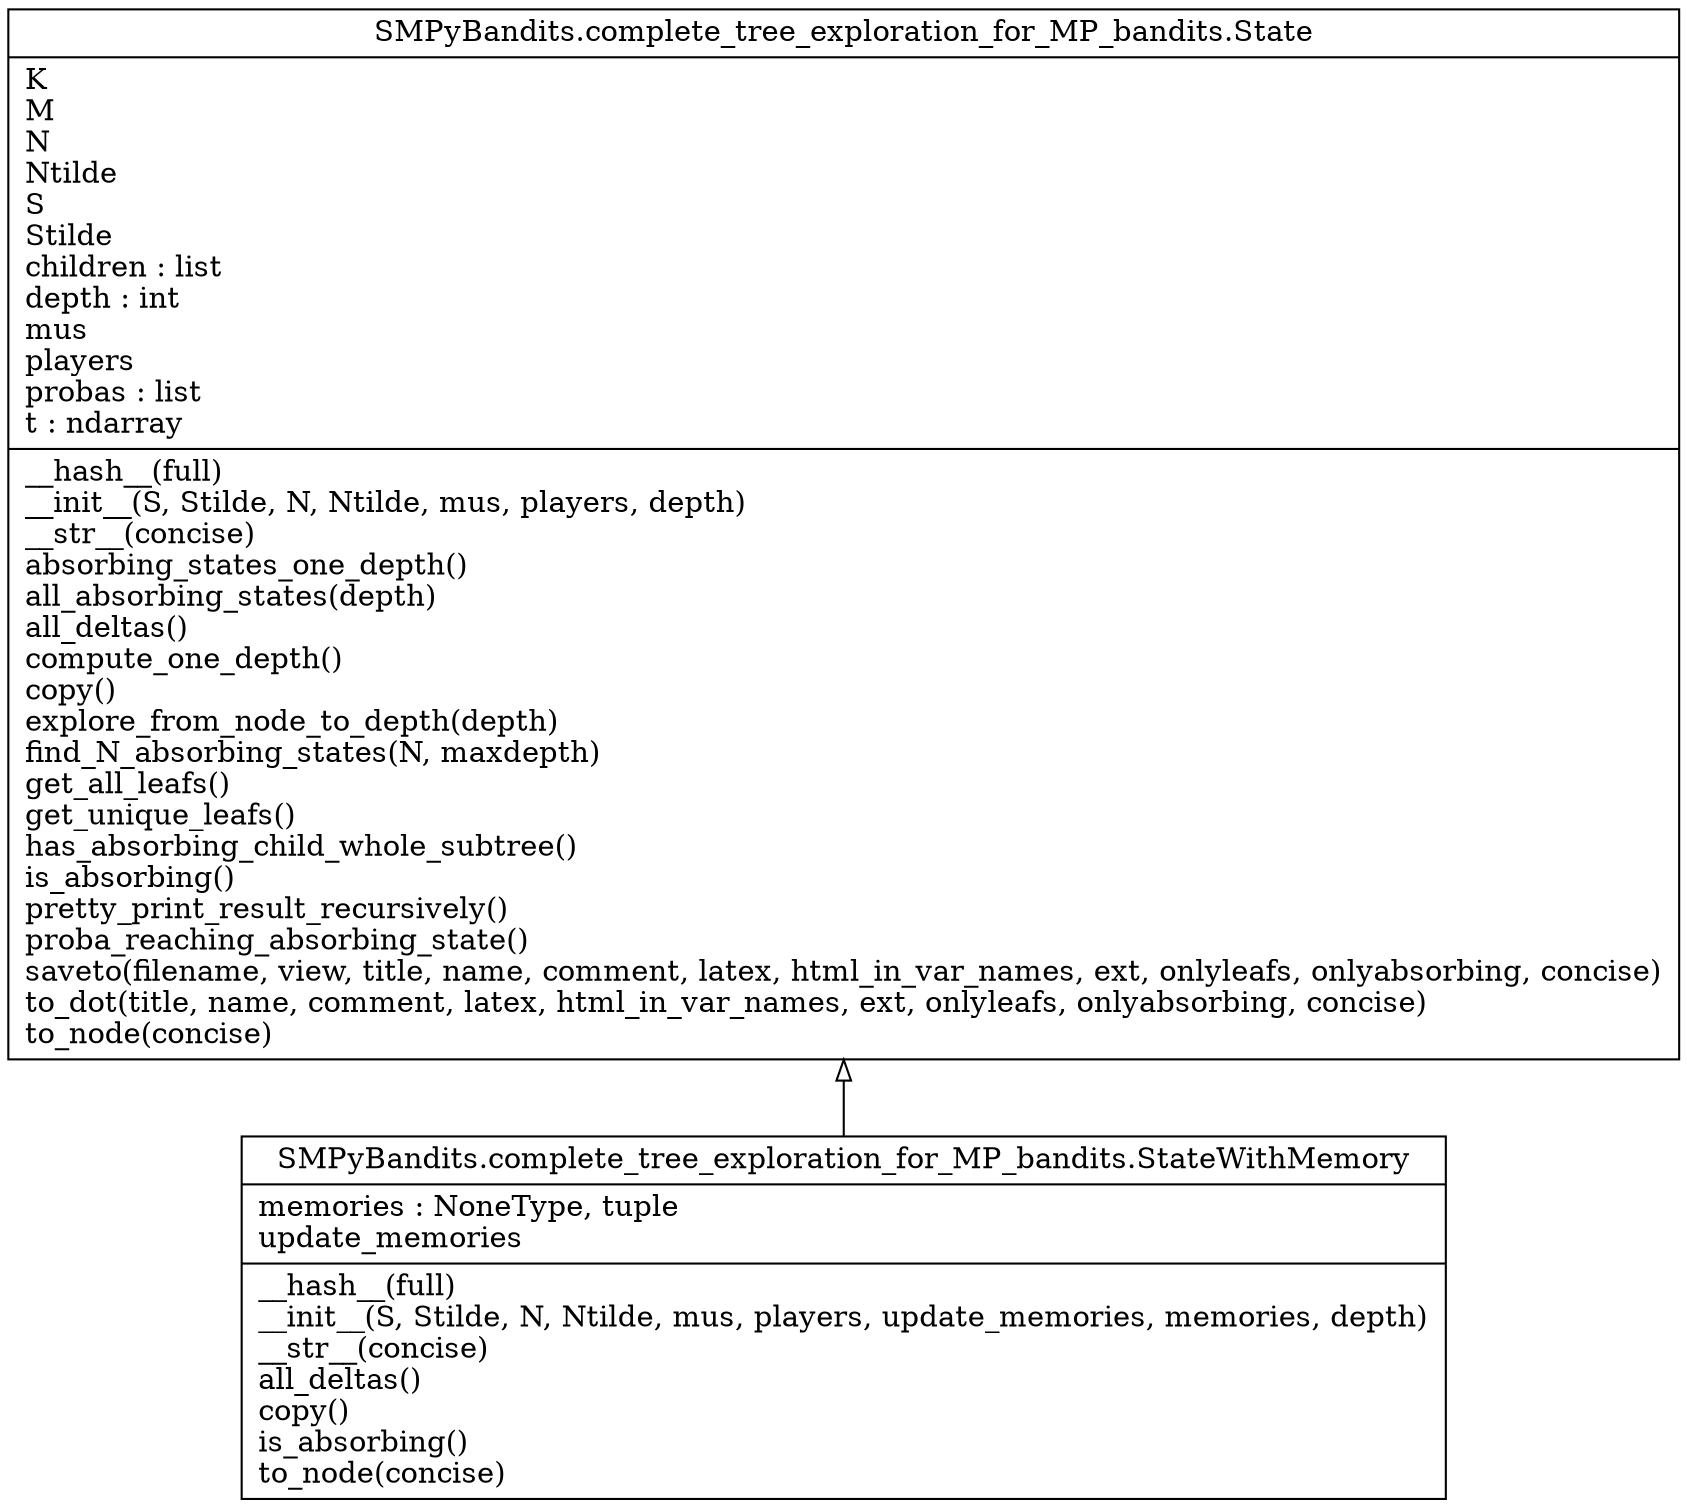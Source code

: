 digraph "classes_SMPyBandits" {
charset="utf-8"
rankdir=BT
"0" [label="{SMPyBandits.complete_tree_exploration_for_MP_bandits.State|K\lM\lN\lNtilde\lS\lStilde\lchildren : list\ldepth : int\lmus\lplayers\lprobas : list\lt : ndarray\l|__hash__(full)\l__init__(S, Stilde, N, Ntilde, mus, players, depth)\l__str__(concise)\labsorbing_states_one_depth()\lall_absorbing_states(depth)\lall_deltas()\lcompute_one_depth()\lcopy()\lexplore_from_node_to_depth(depth)\lfind_N_absorbing_states(N, maxdepth)\lget_all_leafs()\lget_unique_leafs()\lhas_absorbing_child_whole_subtree()\lis_absorbing()\lpretty_print_result_recursively()\lproba_reaching_absorbing_state()\lsaveto(filename, view, title, name, comment, latex, html_in_var_names, ext, onlyleafs, onlyabsorbing, concise)\lto_dot(title, name, comment, latex, html_in_var_names, ext, onlyleafs, onlyabsorbing, concise)\lto_node(concise)\l}", shape="record"];
"1" [label="{SMPyBandits.complete_tree_exploration_for_MP_bandits.StateWithMemory|memories : NoneType, tuple\lupdate_memories\l|__hash__(full)\l__init__(S, Stilde, N, Ntilde, mus, players, update_memories, memories, depth)\l__str__(concise)\lall_deltas()\lcopy()\lis_absorbing()\lto_node(concise)\l}", shape="record"];
"1" -> "0" [arrowhead="empty", arrowtail="none"];
}
